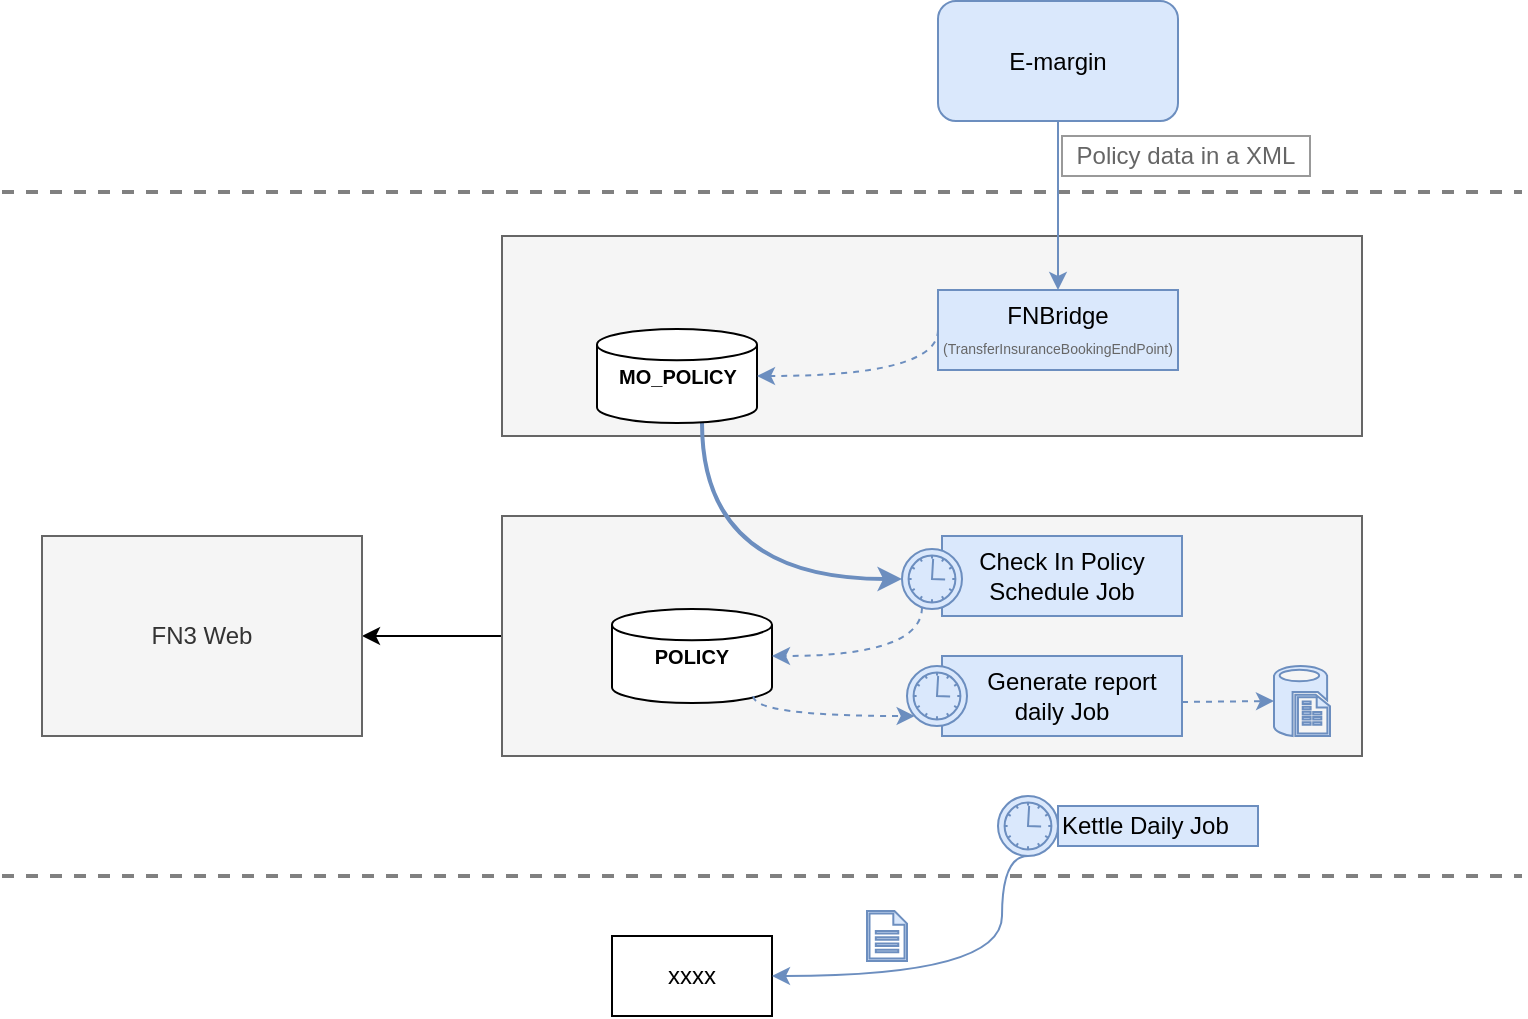<mxfile version="11.3.0" type="github" pages="1"><diagram id="NtpTBfgFcvfqQpoU66r8" name="Page-1"><mxGraphModel dx="1635" dy="1008" grid="1" gridSize="10" guides="1" tooltips="1" connect="1" arrows="1" fold="1" page="1" pageScale="1" pageWidth="850" pageHeight="1100" math="0" shadow="0"><root><mxCell id="0"/><mxCell id="1" parent="0"/><mxCell id="2WfdGl6VuEx7sWGfv-vh-91" style="edgeStyle=orthogonalEdgeStyle;rounded=0;orthogonalLoop=1;jettySize=auto;html=1;" edge="1" parent="1" source="2WfdGl6VuEx7sWGfv-vh-2" target="2WfdGl6VuEx7sWGfv-vh-88"><mxGeometry relative="1" as="geometry"/></mxCell><mxCell id="2WfdGl6VuEx7sWGfv-vh-2" value="" style="rounded=0;whiteSpace=wrap;html=1;strokeColor=#666666;fillColor=#f5f5f5;fontColor=#333333;" vertex="1" parent="1"><mxGeometry x="310" y="450" width="430" height="120" as="geometry"/></mxCell><mxCell id="2WfdGl6VuEx7sWGfv-vh-3" value="" style="rounded=0;whiteSpace=wrap;html=1;strokeColor=#666666;fillColor=#f5f5f5;fontColor=#333333;" vertex="1" parent="1"><mxGeometry x="310" y="310" width="430" height="100" as="geometry"/></mxCell><mxCell id="2WfdGl6VuEx7sWGfv-vh-7" value="" style="endArrow=none;dashed=1;html=1;strokeColor=#808080;strokeWidth=2;" edge="1" parent="1"><mxGeometry width="50" height="50" relative="1" as="geometry"><mxPoint x="60" y="288" as="sourcePoint"/><mxPoint x="820" y="288" as="targetPoint"/></mxGeometry></mxCell><mxCell id="2WfdGl6VuEx7sWGfv-vh-8" value="" style="endArrow=none;dashed=1;html=1;strokeColor=#808080;strokeWidth=2;" edge="1" parent="1"><mxGeometry width="50" height="50" relative="1" as="geometry"><mxPoint x="60" y="630" as="sourcePoint"/><mxPoint x="820" y="630" as="targetPoint"/></mxGeometry></mxCell><mxCell id="2WfdGl6VuEx7sWGfv-vh-9" style="edgeStyle=orthogonalEdgeStyle;curved=1;rounded=0;orthogonalLoop=1;jettySize=auto;html=1;fillColor=#dae8fc;strokeColor=#6c8ebf;" edge="1" parent="1" source="2WfdGl6VuEx7sWGfv-vh-10" target="2WfdGl6VuEx7sWGfv-vh-14"><mxGeometry relative="1" as="geometry"/></mxCell><mxCell id="2WfdGl6VuEx7sWGfv-vh-10" value="E-margin" style="rounded=1;whiteSpace=wrap;html=1;fillColor=#dae8fc;strokeColor=#6c8ebf;" vertex="1" parent="1"><mxGeometry x="528" y="192.5" width="120" height="60" as="geometry"/></mxCell><mxCell id="2WfdGl6VuEx7sWGfv-vh-14" value="FNBridge&lt;br&gt;&lt;font style=&quot;font-size: 7px&quot; color=&quot;#666666&quot;&gt;(&lt;span&gt;TransferInsuranceBookingEndPoint&lt;/span&gt;&lt;span&gt;)&lt;/span&gt;&lt;/font&gt;&lt;br&gt;" style="rounded=0;whiteSpace=wrap;html=1;fillColor=#dae8fc;strokeColor=#6c8ebf;" vertex="1" parent="1"><mxGeometry x="528" y="337" width="120" height="40" as="geometry"/></mxCell><mxCell id="2WfdGl6VuEx7sWGfv-vh-18" value="Check In Policy Schedule Job" style="rounded=0;whiteSpace=wrap;html=1;fillColor=#dae8fc;strokeColor=#6c8ebf;" vertex="1" parent="1"><mxGeometry x="530" y="460" width="120" height="40" as="geometry"/></mxCell><mxCell id="2WfdGl6VuEx7sWGfv-vh-19" value="" style="shape=mxgraph.bpmn.shape;html=1;verticalLabelPosition=bottom;labelBackgroundColor=#ffffff;verticalAlign=top;align=center;perimeter=ellipsePerimeter;outlineConnect=0;outline=standard;symbol=timer;fillColor=#dae8fc;strokeColor=#6c8ebf;" vertex="1" parent="1"><mxGeometry x="510" y="466.5" width="30" height="30" as="geometry"/></mxCell><mxCell id="2WfdGl6VuEx7sWGfv-vh-20" style="edgeStyle=orthogonalEdgeStyle;curved=1;rounded=0;orthogonalLoop=1;jettySize=auto;html=1;fillColor=#dae8fc;strokeColor=#6c8ebf;entryX=0;entryY=0.5;entryDx=0;entryDy=0;strokeWidth=2;" edge="1" parent="1" source="2WfdGl6VuEx7sWGfv-vh-21" target="2WfdGl6VuEx7sWGfv-vh-19"><mxGeometry relative="1" as="geometry"><Array as="points"><mxPoint x="410" y="481"/></Array><mxPoint x="510" y="481" as="targetPoint"/></mxGeometry></mxCell><mxCell id="2WfdGl6VuEx7sWGfv-vh-21" value="MO_POLICY" style="strokeWidth=1;html=1;shape=mxgraph.flowchart.database;whiteSpace=wrap;fontSize=10;fontStyle=1" vertex="1" parent="1"><mxGeometry x="357.5" y="356.5" width="80" height="47" as="geometry"/></mxCell><mxCell id="2WfdGl6VuEx7sWGfv-vh-23" value="POLICY" style="strokeWidth=1;html=1;shape=mxgraph.flowchart.database;whiteSpace=wrap;fontSize=10;fontStyle=1" vertex="1" parent="1"><mxGeometry x="365" y="496.5" width="80" height="47" as="geometry"/></mxCell><mxCell id="2WfdGl6VuEx7sWGfv-vh-30" value="" style="endArrow=classic;html=1;entryX=1;entryY=0.5;entryDx=0;entryDy=0;entryPerimeter=0;exitX=0;exitY=0.5;exitDx=0;exitDy=0;edgeStyle=orthogonalEdgeStyle;curved=1;fillColor=#dae8fc;strokeColor=#6c8ebf;dashed=1;" edge="1" parent="1" source="2WfdGl6VuEx7sWGfv-vh-14" target="2WfdGl6VuEx7sWGfv-vh-21"><mxGeometry width="50" height="50" relative="1" as="geometry"><mxPoint x="520" y="300" as="sourcePoint"/><mxPoint x="500" y="340" as="targetPoint"/><Array as="points"><mxPoint x="528" y="380"/></Array></mxGeometry></mxCell><mxCell id="2WfdGl6VuEx7sWGfv-vh-32" value="" style="endArrow=classic;html=1;entryX=1;entryY=0.5;entryDx=0;entryDy=0;entryPerimeter=0;edgeStyle=orthogonalEdgeStyle;curved=1;fillColor=#dae8fc;strokeColor=#6c8ebf;dashed=1;" edge="1" parent="1" source="2WfdGl6VuEx7sWGfv-vh-19" target="2WfdGl6VuEx7sWGfv-vh-23"><mxGeometry width="50" height="50" relative="1" as="geometry"><mxPoint x="460" y="560" as="sourcePoint"/><mxPoint x="510" y="510" as="targetPoint"/><Array as="points"><mxPoint x="520" y="520"/></Array></mxGeometry></mxCell><mxCell id="2WfdGl6VuEx7sWGfv-vh-39" value="&amp;nbsp; &amp;nbsp;Generate report daily Job" style="rounded=0;whiteSpace=wrap;html=1;fillColor=#dae8fc;strokeColor=#6c8ebf;" vertex="1" parent="1"><mxGeometry x="530" y="520" width="120" height="40" as="geometry"/></mxCell><mxCell id="2WfdGl6VuEx7sWGfv-vh-40" value="" style="endArrow=classic;html=1;exitX=0.883;exitY=0.925;exitDx=0;exitDy=0;exitPerimeter=0;edgeStyle=orthogonalEdgeStyle;curved=1;dashed=1;fillColor=#dae8fc;strokeColor=#6c8ebf;" edge="1" parent="1" source="2WfdGl6VuEx7sWGfv-vh-23" target="2WfdGl6VuEx7sWGfv-vh-41"><mxGeometry width="50" height="50" relative="1" as="geometry"><mxPoint x="460" y="590" as="sourcePoint"/><mxPoint x="510" y="540" as="targetPoint"/><Array as="points"><mxPoint x="436" y="550"/></Array></mxGeometry></mxCell><mxCell id="2WfdGl6VuEx7sWGfv-vh-41" value="" style="shape=mxgraph.bpmn.shape;html=1;verticalLabelPosition=bottom;labelBackgroundColor=#ffffff;verticalAlign=top;align=center;perimeter=ellipsePerimeter;outlineConnect=0;outline=standard;symbol=timer;fillColor=#dae8fc;strokeColor=#6c8ebf;" vertex="1" parent="1"><mxGeometry x="512.5" y="525" width="30" height="30" as="geometry"/></mxCell><mxCell id="2WfdGl6VuEx7sWGfv-vh-42" value="" style="verticalLabelPosition=bottom;html=1;verticalAlign=top;align=center;strokeColor=#6c8ebf;fillColor=#dae8fc;shape=mxgraph.azure.sql_reporting;" vertex="1" parent="1"><mxGeometry x="696" y="525" width="28" height="35" as="geometry"/></mxCell><mxCell id="2WfdGl6VuEx7sWGfv-vh-43" value="" style="endArrow=classic;html=1;dashed=1;entryX=0;entryY=0.5;entryDx=0;entryDy=0;entryPerimeter=0;fillColor=#dae8fc;strokeColor=#6c8ebf;" edge="1" parent="1" target="2WfdGl6VuEx7sWGfv-vh-42"><mxGeometry width="50" height="50" relative="1" as="geometry"><mxPoint x="650" y="543" as="sourcePoint"/><mxPoint x="690" y="540" as="targetPoint"/></mxGeometry></mxCell><mxCell id="2WfdGl6VuEx7sWGfv-vh-88" value="FN3 Web" style="rounded=0;whiteSpace=wrap;html=1;strokeColor=#666666;fillColor=#f5f5f5;fontColor=#333333;" vertex="1" parent="1"><mxGeometry x="80" y="460" width="160" height="100" as="geometry"/></mxCell><mxCell id="2WfdGl6VuEx7sWGfv-vh-92" value="Policy data in a XML" style="rounded=0;whiteSpace=wrap;html=1;fontColor=#666666;strokeColor=#999999;" vertex="1" parent="1"><mxGeometry x="590" y="260" width="124" height="20" as="geometry"/></mxCell><mxCell id="2WfdGl6VuEx7sWGfv-vh-93" value="xxxx" style="rounded=0;whiteSpace=wrap;html=1;strokeWidth=1;" vertex="1" parent="1"><mxGeometry x="365" y="660" width="80" height="40" as="geometry"/></mxCell><mxCell id="2WfdGl6VuEx7sWGfv-vh-94" style="edgeStyle=orthogonalEdgeStyle;curved=1;rounded=0;orthogonalLoop=1;jettySize=auto;html=1;entryX=1;entryY=0.5;entryDx=0;entryDy=0;fillColor=#dae8fc;strokeColor=#6c8ebf;exitX=0.5;exitY=1;exitDx=0;exitDy=0;" edge="1" parent="1" source="2WfdGl6VuEx7sWGfv-vh-95" target="2WfdGl6VuEx7sWGfv-vh-93"><mxGeometry relative="1" as="geometry"><Array as="points"><mxPoint x="560" y="620"/><mxPoint x="560" y="680"/></Array></mxGeometry></mxCell><mxCell id="2WfdGl6VuEx7sWGfv-vh-95" value="" style="shape=mxgraph.bpmn.shape;html=1;verticalLabelPosition=bottom;labelBackgroundColor=#ffffff;verticalAlign=top;align=center;perimeter=ellipsePerimeter;outlineConnect=0;outline=standard;symbol=timer;fillColor=#dae8fc;strokeColor=#6c8ebf;" vertex="1" parent="1"><mxGeometry x="558" y="590" width="30" height="30" as="geometry"/></mxCell><mxCell id="2WfdGl6VuEx7sWGfv-vh-96" value="Kettle Daily Job" style="text;html=1;resizable=0;points=[];autosize=1;align=left;verticalAlign=top;spacingTop=-4;fillColor=#dae8fc;strokeColor=#6c8ebf;" vertex="1" parent="1"><mxGeometry x="588" y="595" width="100" height="20" as="geometry"/></mxCell><mxCell id="2WfdGl6VuEx7sWGfv-vh-97" value="" style="shadow=0;dashed=0;html=1;strokeColor=#6c8ebf;labelPosition=center;verticalLabelPosition=bottom;verticalAlign=top;align=center;shape=mxgraph.mscae.enterprise.document;fillColor=#dae8fc;" vertex="1" parent="1"><mxGeometry x="492.5" y="647.5" width="20" height="25" as="geometry"/></mxCell></root></mxGraphModel></diagram></mxfile>